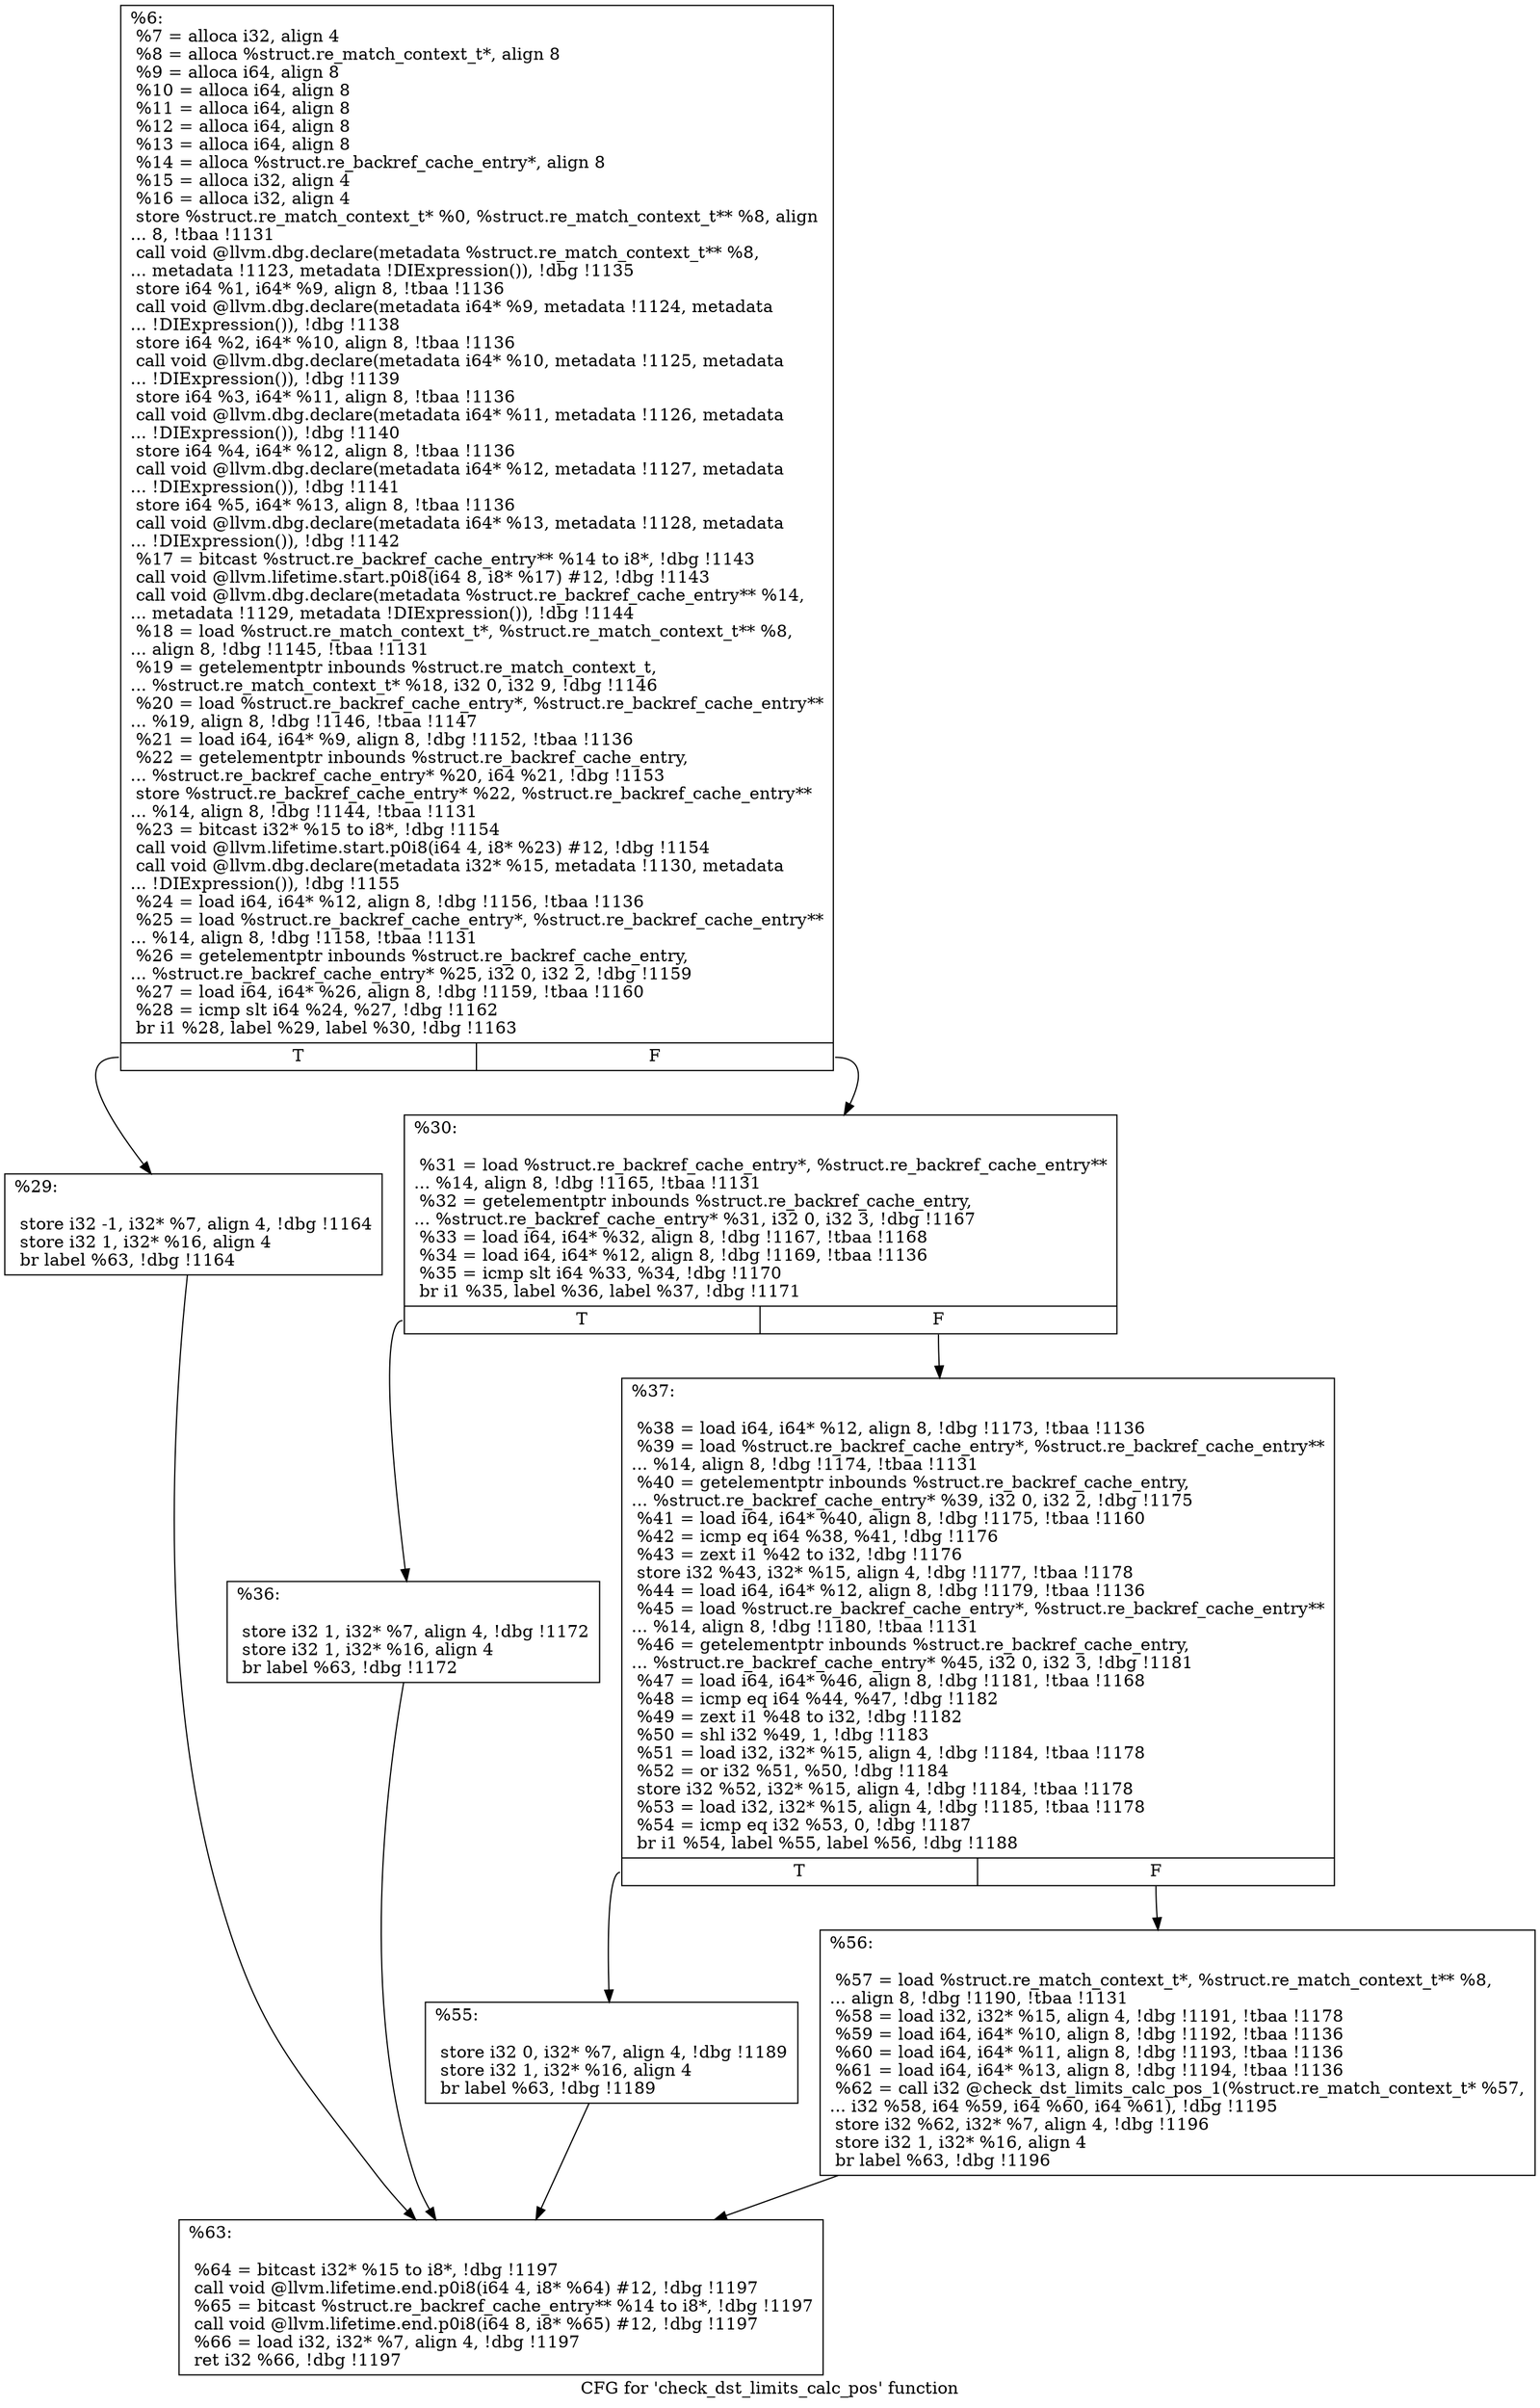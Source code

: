 digraph "CFG for 'check_dst_limits_calc_pos' function" {
	label="CFG for 'check_dst_limits_calc_pos' function";

	Node0xeb2ca0 [shape=record,label="{%6:\l  %7 = alloca i32, align 4\l  %8 = alloca %struct.re_match_context_t*, align 8\l  %9 = alloca i64, align 8\l  %10 = alloca i64, align 8\l  %11 = alloca i64, align 8\l  %12 = alloca i64, align 8\l  %13 = alloca i64, align 8\l  %14 = alloca %struct.re_backref_cache_entry*, align 8\l  %15 = alloca i32, align 4\l  %16 = alloca i32, align 4\l  store %struct.re_match_context_t* %0, %struct.re_match_context_t** %8, align\l... 8, !tbaa !1131\l  call void @llvm.dbg.declare(metadata %struct.re_match_context_t** %8,\l... metadata !1123, metadata !DIExpression()), !dbg !1135\l  store i64 %1, i64* %9, align 8, !tbaa !1136\l  call void @llvm.dbg.declare(metadata i64* %9, metadata !1124, metadata\l... !DIExpression()), !dbg !1138\l  store i64 %2, i64* %10, align 8, !tbaa !1136\l  call void @llvm.dbg.declare(metadata i64* %10, metadata !1125, metadata\l... !DIExpression()), !dbg !1139\l  store i64 %3, i64* %11, align 8, !tbaa !1136\l  call void @llvm.dbg.declare(metadata i64* %11, metadata !1126, metadata\l... !DIExpression()), !dbg !1140\l  store i64 %4, i64* %12, align 8, !tbaa !1136\l  call void @llvm.dbg.declare(metadata i64* %12, metadata !1127, metadata\l... !DIExpression()), !dbg !1141\l  store i64 %5, i64* %13, align 8, !tbaa !1136\l  call void @llvm.dbg.declare(metadata i64* %13, metadata !1128, metadata\l... !DIExpression()), !dbg !1142\l  %17 = bitcast %struct.re_backref_cache_entry** %14 to i8*, !dbg !1143\l  call void @llvm.lifetime.start.p0i8(i64 8, i8* %17) #12, !dbg !1143\l  call void @llvm.dbg.declare(metadata %struct.re_backref_cache_entry** %14,\l... metadata !1129, metadata !DIExpression()), !dbg !1144\l  %18 = load %struct.re_match_context_t*, %struct.re_match_context_t** %8,\l... align 8, !dbg !1145, !tbaa !1131\l  %19 = getelementptr inbounds %struct.re_match_context_t,\l... %struct.re_match_context_t* %18, i32 0, i32 9, !dbg !1146\l  %20 = load %struct.re_backref_cache_entry*, %struct.re_backref_cache_entry**\l... %19, align 8, !dbg !1146, !tbaa !1147\l  %21 = load i64, i64* %9, align 8, !dbg !1152, !tbaa !1136\l  %22 = getelementptr inbounds %struct.re_backref_cache_entry,\l... %struct.re_backref_cache_entry* %20, i64 %21, !dbg !1153\l  store %struct.re_backref_cache_entry* %22, %struct.re_backref_cache_entry**\l... %14, align 8, !dbg !1144, !tbaa !1131\l  %23 = bitcast i32* %15 to i8*, !dbg !1154\l  call void @llvm.lifetime.start.p0i8(i64 4, i8* %23) #12, !dbg !1154\l  call void @llvm.dbg.declare(metadata i32* %15, metadata !1130, metadata\l... !DIExpression()), !dbg !1155\l  %24 = load i64, i64* %12, align 8, !dbg !1156, !tbaa !1136\l  %25 = load %struct.re_backref_cache_entry*, %struct.re_backref_cache_entry**\l... %14, align 8, !dbg !1158, !tbaa !1131\l  %26 = getelementptr inbounds %struct.re_backref_cache_entry,\l... %struct.re_backref_cache_entry* %25, i32 0, i32 2, !dbg !1159\l  %27 = load i64, i64* %26, align 8, !dbg !1159, !tbaa !1160\l  %28 = icmp slt i64 %24, %27, !dbg !1162\l  br i1 %28, label %29, label %30, !dbg !1163\l|{<s0>T|<s1>F}}"];
	Node0xeb2ca0:s0 -> Node0xeb2cf0;
	Node0xeb2ca0:s1 -> Node0xeb2d40;
	Node0xeb2cf0 [shape=record,label="{%29:\l\l  store i32 -1, i32* %7, align 4, !dbg !1164\l  store i32 1, i32* %16, align 4\l  br label %63, !dbg !1164\l}"];
	Node0xeb2cf0 -> Node0xeb2ed0;
	Node0xeb2d40 [shape=record,label="{%30:\l\l  %31 = load %struct.re_backref_cache_entry*, %struct.re_backref_cache_entry**\l... %14, align 8, !dbg !1165, !tbaa !1131\l  %32 = getelementptr inbounds %struct.re_backref_cache_entry,\l... %struct.re_backref_cache_entry* %31, i32 0, i32 3, !dbg !1167\l  %33 = load i64, i64* %32, align 8, !dbg !1167, !tbaa !1168\l  %34 = load i64, i64* %12, align 8, !dbg !1169, !tbaa !1136\l  %35 = icmp slt i64 %33, %34, !dbg !1170\l  br i1 %35, label %36, label %37, !dbg !1171\l|{<s0>T|<s1>F}}"];
	Node0xeb2d40:s0 -> Node0xeb2d90;
	Node0xeb2d40:s1 -> Node0xeb2de0;
	Node0xeb2d90 [shape=record,label="{%36:\l\l  store i32 1, i32* %7, align 4, !dbg !1172\l  store i32 1, i32* %16, align 4\l  br label %63, !dbg !1172\l}"];
	Node0xeb2d90 -> Node0xeb2ed0;
	Node0xeb2de0 [shape=record,label="{%37:\l\l  %38 = load i64, i64* %12, align 8, !dbg !1173, !tbaa !1136\l  %39 = load %struct.re_backref_cache_entry*, %struct.re_backref_cache_entry**\l... %14, align 8, !dbg !1174, !tbaa !1131\l  %40 = getelementptr inbounds %struct.re_backref_cache_entry,\l... %struct.re_backref_cache_entry* %39, i32 0, i32 2, !dbg !1175\l  %41 = load i64, i64* %40, align 8, !dbg !1175, !tbaa !1160\l  %42 = icmp eq i64 %38, %41, !dbg !1176\l  %43 = zext i1 %42 to i32, !dbg !1176\l  store i32 %43, i32* %15, align 4, !dbg !1177, !tbaa !1178\l  %44 = load i64, i64* %12, align 8, !dbg !1179, !tbaa !1136\l  %45 = load %struct.re_backref_cache_entry*, %struct.re_backref_cache_entry**\l... %14, align 8, !dbg !1180, !tbaa !1131\l  %46 = getelementptr inbounds %struct.re_backref_cache_entry,\l... %struct.re_backref_cache_entry* %45, i32 0, i32 3, !dbg !1181\l  %47 = load i64, i64* %46, align 8, !dbg !1181, !tbaa !1168\l  %48 = icmp eq i64 %44, %47, !dbg !1182\l  %49 = zext i1 %48 to i32, !dbg !1182\l  %50 = shl i32 %49, 1, !dbg !1183\l  %51 = load i32, i32* %15, align 4, !dbg !1184, !tbaa !1178\l  %52 = or i32 %51, %50, !dbg !1184\l  store i32 %52, i32* %15, align 4, !dbg !1184, !tbaa !1178\l  %53 = load i32, i32* %15, align 4, !dbg !1185, !tbaa !1178\l  %54 = icmp eq i32 %53, 0, !dbg !1187\l  br i1 %54, label %55, label %56, !dbg !1188\l|{<s0>T|<s1>F}}"];
	Node0xeb2de0:s0 -> Node0xeb2e30;
	Node0xeb2de0:s1 -> Node0xeb2e80;
	Node0xeb2e30 [shape=record,label="{%55:\l\l  store i32 0, i32* %7, align 4, !dbg !1189\l  store i32 1, i32* %16, align 4\l  br label %63, !dbg !1189\l}"];
	Node0xeb2e30 -> Node0xeb2ed0;
	Node0xeb2e80 [shape=record,label="{%56:\l\l  %57 = load %struct.re_match_context_t*, %struct.re_match_context_t** %8,\l... align 8, !dbg !1190, !tbaa !1131\l  %58 = load i32, i32* %15, align 4, !dbg !1191, !tbaa !1178\l  %59 = load i64, i64* %10, align 8, !dbg !1192, !tbaa !1136\l  %60 = load i64, i64* %11, align 8, !dbg !1193, !tbaa !1136\l  %61 = load i64, i64* %13, align 8, !dbg !1194, !tbaa !1136\l  %62 = call i32 @check_dst_limits_calc_pos_1(%struct.re_match_context_t* %57,\l... i32 %58, i64 %59, i64 %60, i64 %61), !dbg !1195\l  store i32 %62, i32* %7, align 4, !dbg !1196\l  store i32 1, i32* %16, align 4\l  br label %63, !dbg !1196\l}"];
	Node0xeb2e80 -> Node0xeb2ed0;
	Node0xeb2ed0 [shape=record,label="{%63:\l\l  %64 = bitcast i32* %15 to i8*, !dbg !1197\l  call void @llvm.lifetime.end.p0i8(i64 4, i8* %64) #12, !dbg !1197\l  %65 = bitcast %struct.re_backref_cache_entry** %14 to i8*, !dbg !1197\l  call void @llvm.lifetime.end.p0i8(i64 8, i8* %65) #12, !dbg !1197\l  %66 = load i32, i32* %7, align 4, !dbg !1197\l  ret i32 %66, !dbg !1197\l}"];
}
